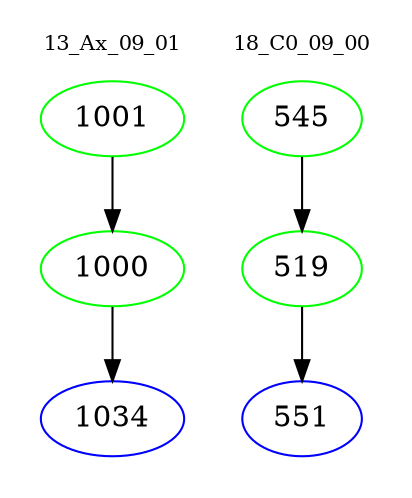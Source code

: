 digraph{
subgraph cluster_0 {
color = white
label = "13_Ax_09_01";
fontsize=10;
T0_1001 [label="1001", color="green"]
T0_1001 -> T0_1000 [color="black"]
T0_1000 [label="1000", color="green"]
T0_1000 -> T0_1034 [color="black"]
T0_1034 [label="1034", color="blue"]
}
subgraph cluster_1 {
color = white
label = "18_C0_09_00";
fontsize=10;
T1_545 [label="545", color="green"]
T1_545 -> T1_519 [color="black"]
T1_519 [label="519", color="green"]
T1_519 -> T1_551 [color="black"]
T1_551 [label="551", color="blue"]
}
}
